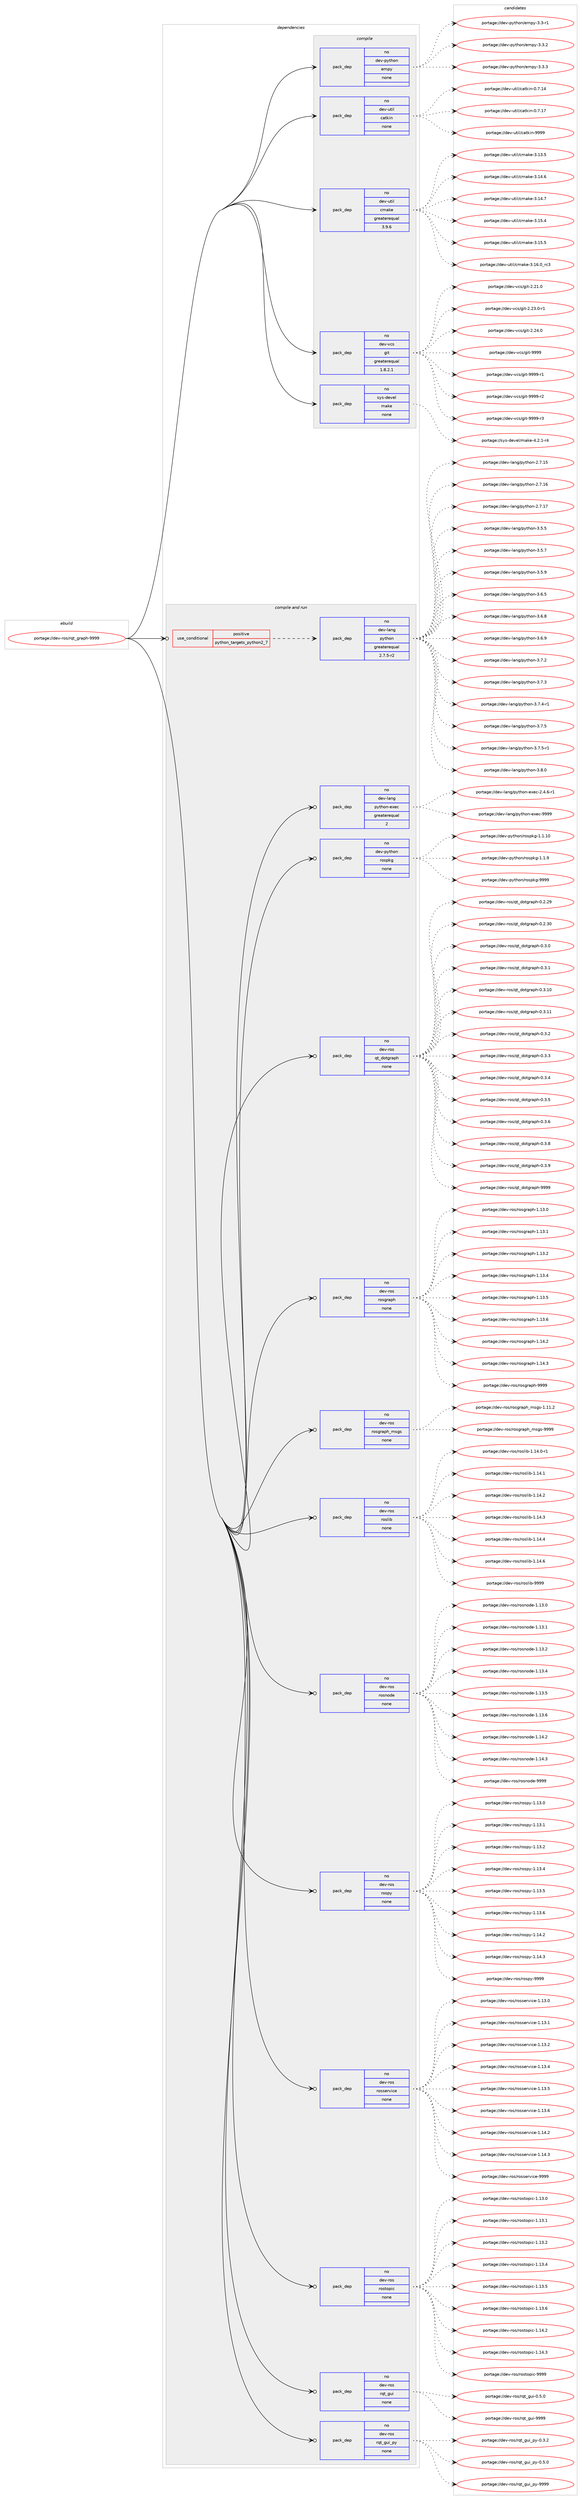 digraph prolog {

# *************
# Graph options
# *************

newrank=true;
concentrate=true;
compound=true;
graph [rankdir=LR,fontname=Helvetica,fontsize=10,ranksep=1.5];#, ranksep=2.5, nodesep=0.2];
edge  [arrowhead=vee];
node  [fontname=Helvetica,fontsize=10];

# **********
# The ebuild
# **********

subgraph cluster_leftcol {
color=gray;
rank=same;
label=<<i>ebuild</i>>;
id [label="portage://dev-ros/rqt_graph-9999", color=red, width=4, href="../dev-ros/rqt_graph-9999.svg"];
}

# ****************
# The dependencies
# ****************

subgraph cluster_midcol {
color=gray;
label=<<i>dependencies</i>>;
subgraph cluster_compile {
fillcolor="#eeeeee";
style=filled;
label=<<i>compile</i>>;
subgraph pack152424 {
dependency200426 [label=<<TABLE BORDER="0" CELLBORDER="1" CELLSPACING="0" CELLPADDING="4" WIDTH="220"><TR><TD ROWSPAN="6" CELLPADDING="30">pack_dep</TD></TR><TR><TD WIDTH="110">no</TD></TR><TR><TD>dev-python</TD></TR><TR><TD>empy</TD></TR><TR><TD>none</TD></TR><TR><TD></TD></TR></TABLE>>, shape=none, color=blue];
}
id:e -> dependency200426:w [weight=20,style="solid",arrowhead="vee"];
subgraph pack152425 {
dependency200427 [label=<<TABLE BORDER="0" CELLBORDER="1" CELLSPACING="0" CELLPADDING="4" WIDTH="220"><TR><TD ROWSPAN="6" CELLPADDING="30">pack_dep</TD></TR><TR><TD WIDTH="110">no</TD></TR><TR><TD>dev-util</TD></TR><TR><TD>catkin</TD></TR><TR><TD>none</TD></TR><TR><TD></TD></TR></TABLE>>, shape=none, color=blue];
}
id:e -> dependency200427:w [weight=20,style="solid",arrowhead="vee"];
subgraph pack152426 {
dependency200428 [label=<<TABLE BORDER="0" CELLBORDER="1" CELLSPACING="0" CELLPADDING="4" WIDTH="220"><TR><TD ROWSPAN="6" CELLPADDING="30">pack_dep</TD></TR><TR><TD WIDTH="110">no</TD></TR><TR><TD>dev-util</TD></TR><TR><TD>cmake</TD></TR><TR><TD>greaterequal</TD></TR><TR><TD>3.9.6</TD></TR></TABLE>>, shape=none, color=blue];
}
id:e -> dependency200428:w [weight=20,style="solid",arrowhead="vee"];
subgraph pack152427 {
dependency200429 [label=<<TABLE BORDER="0" CELLBORDER="1" CELLSPACING="0" CELLPADDING="4" WIDTH="220"><TR><TD ROWSPAN="6" CELLPADDING="30">pack_dep</TD></TR><TR><TD WIDTH="110">no</TD></TR><TR><TD>dev-vcs</TD></TR><TR><TD>git</TD></TR><TR><TD>greaterequal</TD></TR><TR><TD>1.8.2.1</TD></TR></TABLE>>, shape=none, color=blue];
}
id:e -> dependency200429:w [weight=20,style="solid",arrowhead="vee"];
subgraph pack152428 {
dependency200430 [label=<<TABLE BORDER="0" CELLBORDER="1" CELLSPACING="0" CELLPADDING="4" WIDTH="220"><TR><TD ROWSPAN="6" CELLPADDING="30">pack_dep</TD></TR><TR><TD WIDTH="110">no</TD></TR><TR><TD>sys-devel</TD></TR><TR><TD>make</TD></TR><TR><TD>none</TD></TR><TR><TD></TD></TR></TABLE>>, shape=none, color=blue];
}
id:e -> dependency200430:w [weight=20,style="solid",arrowhead="vee"];
}
subgraph cluster_compileandrun {
fillcolor="#eeeeee";
style=filled;
label=<<i>compile and run</i>>;
subgraph cond44574 {
dependency200431 [label=<<TABLE BORDER="0" CELLBORDER="1" CELLSPACING="0" CELLPADDING="4"><TR><TD ROWSPAN="3" CELLPADDING="10">use_conditional</TD></TR><TR><TD>positive</TD></TR><TR><TD>python_targets_python2_7</TD></TR></TABLE>>, shape=none, color=red];
subgraph pack152429 {
dependency200432 [label=<<TABLE BORDER="0" CELLBORDER="1" CELLSPACING="0" CELLPADDING="4" WIDTH="220"><TR><TD ROWSPAN="6" CELLPADDING="30">pack_dep</TD></TR><TR><TD WIDTH="110">no</TD></TR><TR><TD>dev-lang</TD></TR><TR><TD>python</TD></TR><TR><TD>greaterequal</TD></TR><TR><TD>2.7.5-r2</TD></TR></TABLE>>, shape=none, color=blue];
}
dependency200431:e -> dependency200432:w [weight=20,style="dashed",arrowhead="vee"];
}
id:e -> dependency200431:w [weight=20,style="solid",arrowhead="odotvee"];
subgraph pack152430 {
dependency200433 [label=<<TABLE BORDER="0" CELLBORDER="1" CELLSPACING="0" CELLPADDING="4" WIDTH="220"><TR><TD ROWSPAN="6" CELLPADDING="30">pack_dep</TD></TR><TR><TD WIDTH="110">no</TD></TR><TR><TD>dev-lang</TD></TR><TR><TD>python-exec</TD></TR><TR><TD>greaterequal</TD></TR><TR><TD>2</TD></TR></TABLE>>, shape=none, color=blue];
}
id:e -> dependency200433:w [weight=20,style="solid",arrowhead="odotvee"];
subgraph pack152431 {
dependency200434 [label=<<TABLE BORDER="0" CELLBORDER="1" CELLSPACING="0" CELLPADDING="4" WIDTH="220"><TR><TD ROWSPAN="6" CELLPADDING="30">pack_dep</TD></TR><TR><TD WIDTH="110">no</TD></TR><TR><TD>dev-python</TD></TR><TR><TD>rospkg</TD></TR><TR><TD>none</TD></TR><TR><TD></TD></TR></TABLE>>, shape=none, color=blue];
}
id:e -> dependency200434:w [weight=20,style="solid",arrowhead="odotvee"];
subgraph pack152432 {
dependency200435 [label=<<TABLE BORDER="0" CELLBORDER="1" CELLSPACING="0" CELLPADDING="4" WIDTH="220"><TR><TD ROWSPAN="6" CELLPADDING="30">pack_dep</TD></TR><TR><TD WIDTH="110">no</TD></TR><TR><TD>dev-ros</TD></TR><TR><TD>qt_dotgraph</TD></TR><TR><TD>none</TD></TR><TR><TD></TD></TR></TABLE>>, shape=none, color=blue];
}
id:e -> dependency200435:w [weight=20,style="solid",arrowhead="odotvee"];
subgraph pack152433 {
dependency200436 [label=<<TABLE BORDER="0" CELLBORDER="1" CELLSPACING="0" CELLPADDING="4" WIDTH="220"><TR><TD ROWSPAN="6" CELLPADDING="30">pack_dep</TD></TR><TR><TD WIDTH="110">no</TD></TR><TR><TD>dev-ros</TD></TR><TR><TD>rosgraph</TD></TR><TR><TD>none</TD></TR><TR><TD></TD></TR></TABLE>>, shape=none, color=blue];
}
id:e -> dependency200436:w [weight=20,style="solid",arrowhead="odotvee"];
subgraph pack152434 {
dependency200437 [label=<<TABLE BORDER="0" CELLBORDER="1" CELLSPACING="0" CELLPADDING="4" WIDTH="220"><TR><TD ROWSPAN="6" CELLPADDING="30">pack_dep</TD></TR><TR><TD WIDTH="110">no</TD></TR><TR><TD>dev-ros</TD></TR><TR><TD>rosgraph_msgs</TD></TR><TR><TD>none</TD></TR><TR><TD></TD></TR></TABLE>>, shape=none, color=blue];
}
id:e -> dependency200437:w [weight=20,style="solid",arrowhead="odotvee"];
subgraph pack152435 {
dependency200438 [label=<<TABLE BORDER="0" CELLBORDER="1" CELLSPACING="0" CELLPADDING="4" WIDTH="220"><TR><TD ROWSPAN="6" CELLPADDING="30">pack_dep</TD></TR><TR><TD WIDTH="110">no</TD></TR><TR><TD>dev-ros</TD></TR><TR><TD>roslib</TD></TR><TR><TD>none</TD></TR><TR><TD></TD></TR></TABLE>>, shape=none, color=blue];
}
id:e -> dependency200438:w [weight=20,style="solid",arrowhead="odotvee"];
subgraph pack152436 {
dependency200439 [label=<<TABLE BORDER="0" CELLBORDER="1" CELLSPACING="0" CELLPADDING="4" WIDTH="220"><TR><TD ROWSPAN="6" CELLPADDING="30">pack_dep</TD></TR><TR><TD WIDTH="110">no</TD></TR><TR><TD>dev-ros</TD></TR><TR><TD>rosnode</TD></TR><TR><TD>none</TD></TR><TR><TD></TD></TR></TABLE>>, shape=none, color=blue];
}
id:e -> dependency200439:w [weight=20,style="solid",arrowhead="odotvee"];
subgraph pack152437 {
dependency200440 [label=<<TABLE BORDER="0" CELLBORDER="1" CELLSPACING="0" CELLPADDING="4" WIDTH="220"><TR><TD ROWSPAN="6" CELLPADDING="30">pack_dep</TD></TR><TR><TD WIDTH="110">no</TD></TR><TR><TD>dev-ros</TD></TR><TR><TD>rospy</TD></TR><TR><TD>none</TD></TR><TR><TD></TD></TR></TABLE>>, shape=none, color=blue];
}
id:e -> dependency200440:w [weight=20,style="solid",arrowhead="odotvee"];
subgraph pack152438 {
dependency200441 [label=<<TABLE BORDER="0" CELLBORDER="1" CELLSPACING="0" CELLPADDING="4" WIDTH="220"><TR><TD ROWSPAN="6" CELLPADDING="30">pack_dep</TD></TR><TR><TD WIDTH="110">no</TD></TR><TR><TD>dev-ros</TD></TR><TR><TD>rosservice</TD></TR><TR><TD>none</TD></TR><TR><TD></TD></TR></TABLE>>, shape=none, color=blue];
}
id:e -> dependency200441:w [weight=20,style="solid",arrowhead="odotvee"];
subgraph pack152439 {
dependency200442 [label=<<TABLE BORDER="0" CELLBORDER="1" CELLSPACING="0" CELLPADDING="4" WIDTH="220"><TR><TD ROWSPAN="6" CELLPADDING="30">pack_dep</TD></TR><TR><TD WIDTH="110">no</TD></TR><TR><TD>dev-ros</TD></TR><TR><TD>rostopic</TD></TR><TR><TD>none</TD></TR><TR><TD></TD></TR></TABLE>>, shape=none, color=blue];
}
id:e -> dependency200442:w [weight=20,style="solid",arrowhead="odotvee"];
subgraph pack152440 {
dependency200443 [label=<<TABLE BORDER="0" CELLBORDER="1" CELLSPACING="0" CELLPADDING="4" WIDTH="220"><TR><TD ROWSPAN="6" CELLPADDING="30">pack_dep</TD></TR><TR><TD WIDTH="110">no</TD></TR><TR><TD>dev-ros</TD></TR><TR><TD>rqt_gui</TD></TR><TR><TD>none</TD></TR><TR><TD></TD></TR></TABLE>>, shape=none, color=blue];
}
id:e -> dependency200443:w [weight=20,style="solid",arrowhead="odotvee"];
subgraph pack152441 {
dependency200444 [label=<<TABLE BORDER="0" CELLBORDER="1" CELLSPACING="0" CELLPADDING="4" WIDTH="220"><TR><TD ROWSPAN="6" CELLPADDING="30">pack_dep</TD></TR><TR><TD WIDTH="110">no</TD></TR><TR><TD>dev-ros</TD></TR><TR><TD>rqt_gui_py</TD></TR><TR><TD>none</TD></TR><TR><TD></TD></TR></TABLE>>, shape=none, color=blue];
}
id:e -> dependency200444:w [weight=20,style="solid",arrowhead="odotvee"];
}
subgraph cluster_run {
fillcolor="#eeeeee";
style=filled;
label=<<i>run</i>>;
}
}

# **************
# The candidates
# **************

subgraph cluster_choices {
rank=same;
color=gray;
label=<<i>candidates</i>>;

subgraph choice152424 {
color=black;
nodesep=1;
choiceportage1001011184511212111610411111047101109112121455146514511449 [label="portage://dev-python/empy-3.3-r1", color=red, width=4,href="../dev-python/empy-3.3-r1.svg"];
choiceportage1001011184511212111610411111047101109112121455146514650 [label="portage://dev-python/empy-3.3.2", color=red, width=4,href="../dev-python/empy-3.3.2.svg"];
choiceportage1001011184511212111610411111047101109112121455146514651 [label="portage://dev-python/empy-3.3.3", color=red, width=4,href="../dev-python/empy-3.3.3.svg"];
dependency200426:e -> choiceportage1001011184511212111610411111047101109112121455146514511449:w [style=dotted,weight="100"];
dependency200426:e -> choiceportage1001011184511212111610411111047101109112121455146514650:w [style=dotted,weight="100"];
dependency200426:e -> choiceportage1001011184511212111610411111047101109112121455146514651:w [style=dotted,weight="100"];
}
subgraph choice152425 {
color=black;
nodesep=1;
choiceportage1001011184511711610510847999711610710511045484655464952 [label="portage://dev-util/catkin-0.7.14", color=red, width=4,href="../dev-util/catkin-0.7.14.svg"];
choiceportage1001011184511711610510847999711610710511045484655464955 [label="portage://dev-util/catkin-0.7.17", color=red, width=4,href="../dev-util/catkin-0.7.17.svg"];
choiceportage100101118451171161051084799971161071051104557575757 [label="portage://dev-util/catkin-9999", color=red, width=4,href="../dev-util/catkin-9999.svg"];
dependency200427:e -> choiceportage1001011184511711610510847999711610710511045484655464952:w [style=dotted,weight="100"];
dependency200427:e -> choiceportage1001011184511711610510847999711610710511045484655464955:w [style=dotted,weight="100"];
dependency200427:e -> choiceportage100101118451171161051084799971161071051104557575757:w [style=dotted,weight="100"];
}
subgraph choice152426 {
color=black;
nodesep=1;
choiceportage1001011184511711610510847991099710710145514649514653 [label="portage://dev-util/cmake-3.13.5", color=red, width=4,href="../dev-util/cmake-3.13.5.svg"];
choiceportage1001011184511711610510847991099710710145514649524654 [label="portage://dev-util/cmake-3.14.6", color=red, width=4,href="../dev-util/cmake-3.14.6.svg"];
choiceportage1001011184511711610510847991099710710145514649524655 [label="portage://dev-util/cmake-3.14.7", color=red, width=4,href="../dev-util/cmake-3.14.7.svg"];
choiceportage1001011184511711610510847991099710710145514649534652 [label="portage://dev-util/cmake-3.15.4", color=red, width=4,href="../dev-util/cmake-3.15.4.svg"];
choiceportage1001011184511711610510847991099710710145514649534653 [label="portage://dev-util/cmake-3.15.5", color=red, width=4,href="../dev-util/cmake-3.15.5.svg"];
choiceportage1001011184511711610510847991099710710145514649544648951149951 [label="portage://dev-util/cmake-3.16.0_rc3", color=red, width=4,href="../dev-util/cmake-3.16.0_rc3.svg"];
dependency200428:e -> choiceportage1001011184511711610510847991099710710145514649514653:w [style=dotted,weight="100"];
dependency200428:e -> choiceportage1001011184511711610510847991099710710145514649524654:w [style=dotted,weight="100"];
dependency200428:e -> choiceportage1001011184511711610510847991099710710145514649524655:w [style=dotted,weight="100"];
dependency200428:e -> choiceportage1001011184511711610510847991099710710145514649534652:w [style=dotted,weight="100"];
dependency200428:e -> choiceportage1001011184511711610510847991099710710145514649534653:w [style=dotted,weight="100"];
dependency200428:e -> choiceportage1001011184511711610510847991099710710145514649544648951149951:w [style=dotted,weight="100"];
}
subgraph choice152427 {
color=black;
nodesep=1;
choiceportage10010111845118991154710310511645504650494648 [label="portage://dev-vcs/git-2.21.0", color=red, width=4,href="../dev-vcs/git-2.21.0.svg"];
choiceportage100101118451189911547103105116455046505146484511449 [label="portage://dev-vcs/git-2.23.0-r1", color=red, width=4,href="../dev-vcs/git-2.23.0-r1.svg"];
choiceportage10010111845118991154710310511645504650524648 [label="portage://dev-vcs/git-2.24.0", color=red, width=4,href="../dev-vcs/git-2.24.0.svg"];
choiceportage1001011184511899115471031051164557575757 [label="portage://dev-vcs/git-9999", color=red, width=4,href="../dev-vcs/git-9999.svg"];
choiceportage10010111845118991154710310511645575757574511449 [label="portage://dev-vcs/git-9999-r1", color=red, width=4,href="../dev-vcs/git-9999-r1.svg"];
choiceportage10010111845118991154710310511645575757574511450 [label="portage://dev-vcs/git-9999-r2", color=red, width=4,href="../dev-vcs/git-9999-r2.svg"];
choiceportage10010111845118991154710310511645575757574511451 [label="portage://dev-vcs/git-9999-r3", color=red, width=4,href="../dev-vcs/git-9999-r3.svg"];
dependency200429:e -> choiceportage10010111845118991154710310511645504650494648:w [style=dotted,weight="100"];
dependency200429:e -> choiceportage100101118451189911547103105116455046505146484511449:w [style=dotted,weight="100"];
dependency200429:e -> choiceportage10010111845118991154710310511645504650524648:w [style=dotted,weight="100"];
dependency200429:e -> choiceportage1001011184511899115471031051164557575757:w [style=dotted,weight="100"];
dependency200429:e -> choiceportage10010111845118991154710310511645575757574511449:w [style=dotted,weight="100"];
dependency200429:e -> choiceportage10010111845118991154710310511645575757574511450:w [style=dotted,weight="100"];
dependency200429:e -> choiceportage10010111845118991154710310511645575757574511451:w [style=dotted,weight="100"];
}
subgraph choice152428 {
color=black;
nodesep=1;
choiceportage1151211154510010111810110847109971071014552465046494511452 [label="portage://sys-devel/make-4.2.1-r4", color=red, width=4,href="../sys-devel/make-4.2.1-r4.svg"];
dependency200430:e -> choiceportage1151211154510010111810110847109971071014552465046494511452:w [style=dotted,weight="100"];
}
subgraph choice152429 {
color=black;
nodesep=1;
choiceportage10010111845108971101034711212111610411111045504655464953 [label="portage://dev-lang/python-2.7.15", color=red, width=4,href="../dev-lang/python-2.7.15.svg"];
choiceportage10010111845108971101034711212111610411111045504655464954 [label="portage://dev-lang/python-2.7.16", color=red, width=4,href="../dev-lang/python-2.7.16.svg"];
choiceportage10010111845108971101034711212111610411111045504655464955 [label="portage://dev-lang/python-2.7.17", color=red, width=4,href="../dev-lang/python-2.7.17.svg"];
choiceportage100101118451089711010347112121116104111110455146534653 [label="portage://dev-lang/python-3.5.5", color=red, width=4,href="../dev-lang/python-3.5.5.svg"];
choiceportage100101118451089711010347112121116104111110455146534655 [label="portage://dev-lang/python-3.5.7", color=red, width=4,href="../dev-lang/python-3.5.7.svg"];
choiceportage100101118451089711010347112121116104111110455146534657 [label="portage://dev-lang/python-3.5.9", color=red, width=4,href="../dev-lang/python-3.5.9.svg"];
choiceportage100101118451089711010347112121116104111110455146544653 [label="portage://dev-lang/python-3.6.5", color=red, width=4,href="../dev-lang/python-3.6.5.svg"];
choiceportage100101118451089711010347112121116104111110455146544656 [label="portage://dev-lang/python-3.6.8", color=red, width=4,href="../dev-lang/python-3.6.8.svg"];
choiceportage100101118451089711010347112121116104111110455146544657 [label="portage://dev-lang/python-3.6.9", color=red, width=4,href="../dev-lang/python-3.6.9.svg"];
choiceportage100101118451089711010347112121116104111110455146554650 [label="portage://dev-lang/python-3.7.2", color=red, width=4,href="../dev-lang/python-3.7.2.svg"];
choiceportage100101118451089711010347112121116104111110455146554651 [label="portage://dev-lang/python-3.7.3", color=red, width=4,href="../dev-lang/python-3.7.3.svg"];
choiceportage1001011184510897110103471121211161041111104551465546524511449 [label="portage://dev-lang/python-3.7.4-r1", color=red, width=4,href="../dev-lang/python-3.7.4-r1.svg"];
choiceportage100101118451089711010347112121116104111110455146554653 [label="portage://dev-lang/python-3.7.5", color=red, width=4,href="../dev-lang/python-3.7.5.svg"];
choiceportage1001011184510897110103471121211161041111104551465546534511449 [label="portage://dev-lang/python-3.7.5-r1", color=red, width=4,href="../dev-lang/python-3.7.5-r1.svg"];
choiceportage100101118451089711010347112121116104111110455146564648 [label="portage://dev-lang/python-3.8.0", color=red, width=4,href="../dev-lang/python-3.8.0.svg"];
dependency200432:e -> choiceportage10010111845108971101034711212111610411111045504655464953:w [style=dotted,weight="100"];
dependency200432:e -> choiceportage10010111845108971101034711212111610411111045504655464954:w [style=dotted,weight="100"];
dependency200432:e -> choiceportage10010111845108971101034711212111610411111045504655464955:w [style=dotted,weight="100"];
dependency200432:e -> choiceportage100101118451089711010347112121116104111110455146534653:w [style=dotted,weight="100"];
dependency200432:e -> choiceportage100101118451089711010347112121116104111110455146534655:w [style=dotted,weight="100"];
dependency200432:e -> choiceportage100101118451089711010347112121116104111110455146534657:w [style=dotted,weight="100"];
dependency200432:e -> choiceportage100101118451089711010347112121116104111110455146544653:w [style=dotted,weight="100"];
dependency200432:e -> choiceportage100101118451089711010347112121116104111110455146544656:w [style=dotted,weight="100"];
dependency200432:e -> choiceportage100101118451089711010347112121116104111110455146544657:w [style=dotted,weight="100"];
dependency200432:e -> choiceportage100101118451089711010347112121116104111110455146554650:w [style=dotted,weight="100"];
dependency200432:e -> choiceportage100101118451089711010347112121116104111110455146554651:w [style=dotted,weight="100"];
dependency200432:e -> choiceportage1001011184510897110103471121211161041111104551465546524511449:w [style=dotted,weight="100"];
dependency200432:e -> choiceportage100101118451089711010347112121116104111110455146554653:w [style=dotted,weight="100"];
dependency200432:e -> choiceportage1001011184510897110103471121211161041111104551465546534511449:w [style=dotted,weight="100"];
dependency200432:e -> choiceportage100101118451089711010347112121116104111110455146564648:w [style=dotted,weight="100"];
}
subgraph choice152430 {
color=black;
nodesep=1;
choiceportage10010111845108971101034711212111610411111045101120101994550465246544511449 [label="portage://dev-lang/python-exec-2.4.6-r1", color=red, width=4,href="../dev-lang/python-exec-2.4.6-r1.svg"];
choiceportage10010111845108971101034711212111610411111045101120101994557575757 [label="portage://dev-lang/python-exec-9999", color=red, width=4,href="../dev-lang/python-exec-9999.svg"];
dependency200433:e -> choiceportage10010111845108971101034711212111610411111045101120101994550465246544511449:w [style=dotted,weight="100"];
dependency200433:e -> choiceportage10010111845108971101034711212111610411111045101120101994557575757:w [style=dotted,weight="100"];
}
subgraph choice152431 {
color=black;
nodesep=1;
choiceportage100101118451121211161041111104711411111511210710345494649464948 [label="portage://dev-python/rospkg-1.1.10", color=red, width=4,href="../dev-python/rospkg-1.1.10.svg"];
choiceportage1001011184511212111610411111047114111115112107103454946494657 [label="portage://dev-python/rospkg-1.1.9", color=red, width=4,href="../dev-python/rospkg-1.1.9.svg"];
choiceportage10010111845112121116104111110471141111151121071034557575757 [label="portage://dev-python/rospkg-9999", color=red, width=4,href="../dev-python/rospkg-9999.svg"];
dependency200434:e -> choiceportage100101118451121211161041111104711411111511210710345494649464948:w [style=dotted,weight="100"];
dependency200434:e -> choiceportage1001011184511212111610411111047114111115112107103454946494657:w [style=dotted,weight="100"];
dependency200434:e -> choiceportage10010111845112121116104111110471141111151121071034557575757:w [style=dotted,weight="100"];
}
subgraph choice152432 {
color=black;
nodesep=1;
choiceportage1001011184511411111547113116951001111161031149711210445484650465057 [label="portage://dev-ros/qt_dotgraph-0.2.29", color=red, width=4,href="../dev-ros/qt_dotgraph-0.2.29.svg"];
choiceportage1001011184511411111547113116951001111161031149711210445484650465148 [label="portage://dev-ros/qt_dotgraph-0.2.30", color=red, width=4,href="../dev-ros/qt_dotgraph-0.2.30.svg"];
choiceportage10010111845114111115471131169510011111610311497112104454846514648 [label="portage://dev-ros/qt_dotgraph-0.3.0", color=red, width=4,href="../dev-ros/qt_dotgraph-0.3.0.svg"];
choiceportage10010111845114111115471131169510011111610311497112104454846514649 [label="portage://dev-ros/qt_dotgraph-0.3.1", color=red, width=4,href="../dev-ros/qt_dotgraph-0.3.1.svg"];
choiceportage1001011184511411111547113116951001111161031149711210445484651464948 [label="portage://dev-ros/qt_dotgraph-0.3.10", color=red, width=4,href="../dev-ros/qt_dotgraph-0.3.10.svg"];
choiceportage1001011184511411111547113116951001111161031149711210445484651464949 [label="portage://dev-ros/qt_dotgraph-0.3.11", color=red, width=4,href="../dev-ros/qt_dotgraph-0.3.11.svg"];
choiceportage10010111845114111115471131169510011111610311497112104454846514650 [label="portage://dev-ros/qt_dotgraph-0.3.2", color=red, width=4,href="../dev-ros/qt_dotgraph-0.3.2.svg"];
choiceportage10010111845114111115471131169510011111610311497112104454846514651 [label="portage://dev-ros/qt_dotgraph-0.3.3", color=red, width=4,href="../dev-ros/qt_dotgraph-0.3.3.svg"];
choiceportage10010111845114111115471131169510011111610311497112104454846514652 [label="portage://dev-ros/qt_dotgraph-0.3.4", color=red, width=4,href="../dev-ros/qt_dotgraph-0.3.4.svg"];
choiceportage10010111845114111115471131169510011111610311497112104454846514653 [label="portage://dev-ros/qt_dotgraph-0.3.5", color=red, width=4,href="../dev-ros/qt_dotgraph-0.3.5.svg"];
choiceportage10010111845114111115471131169510011111610311497112104454846514654 [label="portage://dev-ros/qt_dotgraph-0.3.6", color=red, width=4,href="../dev-ros/qt_dotgraph-0.3.6.svg"];
choiceportage10010111845114111115471131169510011111610311497112104454846514656 [label="portage://dev-ros/qt_dotgraph-0.3.8", color=red, width=4,href="../dev-ros/qt_dotgraph-0.3.8.svg"];
choiceportage10010111845114111115471131169510011111610311497112104454846514657 [label="portage://dev-ros/qt_dotgraph-0.3.9", color=red, width=4,href="../dev-ros/qt_dotgraph-0.3.9.svg"];
choiceportage100101118451141111154711311695100111116103114971121044557575757 [label="portage://dev-ros/qt_dotgraph-9999", color=red, width=4,href="../dev-ros/qt_dotgraph-9999.svg"];
dependency200435:e -> choiceportage1001011184511411111547113116951001111161031149711210445484650465057:w [style=dotted,weight="100"];
dependency200435:e -> choiceportage1001011184511411111547113116951001111161031149711210445484650465148:w [style=dotted,weight="100"];
dependency200435:e -> choiceportage10010111845114111115471131169510011111610311497112104454846514648:w [style=dotted,weight="100"];
dependency200435:e -> choiceportage10010111845114111115471131169510011111610311497112104454846514649:w [style=dotted,weight="100"];
dependency200435:e -> choiceportage1001011184511411111547113116951001111161031149711210445484651464948:w [style=dotted,weight="100"];
dependency200435:e -> choiceportage1001011184511411111547113116951001111161031149711210445484651464949:w [style=dotted,weight="100"];
dependency200435:e -> choiceportage10010111845114111115471131169510011111610311497112104454846514650:w [style=dotted,weight="100"];
dependency200435:e -> choiceportage10010111845114111115471131169510011111610311497112104454846514651:w [style=dotted,weight="100"];
dependency200435:e -> choiceportage10010111845114111115471131169510011111610311497112104454846514652:w [style=dotted,weight="100"];
dependency200435:e -> choiceportage10010111845114111115471131169510011111610311497112104454846514653:w [style=dotted,weight="100"];
dependency200435:e -> choiceportage10010111845114111115471131169510011111610311497112104454846514654:w [style=dotted,weight="100"];
dependency200435:e -> choiceportage10010111845114111115471131169510011111610311497112104454846514656:w [style=dotted,weight="100"];
dependency200435:e -> choiceportage10010111845114111115471131169510011111610311497112104454846514657:w [style=dotted,weight="100"];
dependency200435:e -> choiceportage100101118451141111154711311695100111116103114971121044557575757:w [style=dotted,weight="100"];
}
subgraph choice152433 {
color=black;
nodesep=1;
choiceportage10010111845114111115471141111151031149711210445494649514648 [label="portage://dev-ros/rosgraph-1.13.0", color=red, width=4,href="../dev-ros/rosgraph-1.13.0.svg"];
choiceportage10010111845114111115471141111151031149711210445494649514649 [label="portage://dev-ros/rosgraph-1.13.1", color=red, width=4,href="../dev-ros/rosgraph-1.13.1.svg"];
choiceportage10010111845114111115471141111151031149711210445494649514650 [label="portage://dev-ros/rosgraph-1.13.2", color=red, width=4,href="../dev-ros/rosgraph-1.13.2.svg"];
choiceportage10010111845114111115471141111151031149711210445494649514652 [label="portage://dev-ros/rosgraph-1.13.4", color=red, width=4,href="../dev-ros/rosgraph-1.13.4.svg"];
choiceportage10010111845114111115471141111151031149711210445494649514653 [label="portage://dev-ros/rosgraph-1.13.5", color=red, width=4,href="../dev-ros/rosgraph-1.13.5.svg"];
choiceportage10010111845114111115471141111151031149711210445494649514654 [label="portage://dev-ros/rosgraph-1.13.6", color=red, width=4,href="../dev-ros/rosgraph-1.13.6.svg"];
choiceportage10010111845114111115471141111151031149711210445494649524650 [label="portage://dev-ros/rosgraph-1.14.2", color=red, width=4,href="../dev-ros/rosgraph-1.14.2.svg"];
choiceportage10010111845114111115471141111151031149711210445494649524651 [label="portage://dev-ros/rosgraph-1.14.3", color=red, width=4,href="../dev-ros/rosgraph-1.14.3.svg"];
choiceportage1001011184511411111547114111115103114971121044557575757 [label="portage://dev-ros/rosgraph-9999", color=red, width=4,href="../dev-ros/rosgraph-9999.svg"];
dependency200436:e -> choiceportage10010111845114111115471141111151031149711210445494649514648:w [style=dotted,weight="100"];
dependency200436:e -> choiceportage10010111845114111115471141111151031149711210445494649514649:w [style=dotted,weight="100"];
dependency200436:e -> choiceportage10010111845114111115471141111151031149711210445494649514650:w [style=dotted,weight="100"];
dependency200436:e -> choiceportage10010111845114111115471141111151031149711210445494649514652:w [style=dotted,weight="100"];
dependency200436:e -> choiceportage10010111845114111115471141111151031149711210445494649514653:w [style=dotted,weight="100"];
dependency200436:e -> choiceportage10010111845114111115471141111151031149711210445494649514654:w [style=dotted,weight="100"];
dependency200436:e -> choiceportage10010111845114111115471141111151031149711210445494649524650:w [style=dotted,weight="100"];
dependency200436:e -> choiceportage10010111845114111115471141111151031149711210445494649524651:w [style=dotted,weight="100"];
dependency200436:e -> choiceportage1001011184511411111547114111115103114971121044557575757:w [style=dotted,weight="100"];
}
subgraph choice152434 {
color=black;
nodesep=1;
choiceportage1001011184511411111547114111115103114971121049510911510311545494649494650 [label="portage://dev-ros/rosgraph_msgs-1.11.2", color=red, width=4,href="../dev-ros/rosgraph_msgs-1.11.2.svg"];
choiceportage100101118451141111154711411111510311497112104951091151031154557575757 [label="portage://dev-ros/rosgraph_msgs-9999", color=red, width=4,href="../dev-ros/rosgraph_msgs-9999.svg"];
dependency200437:e -> choiceportage1001011184511411111547114111115103114971121049510911510311545494649494650:w [style=dotted,weight="100"];
dependency200437:e -> choiceportage100101118451141111154711411111510311497112104951091151031154557575757:w [style=dotted,weight="100"];
}
subgraph choice152435 {
color=black;
nodesep=1;
choiceportage100101118451141111154711411111510810598454946495246484511449 [label="portage://dev-ros/roslib-1.14.0-r1", color=red, width=4,href="../dev-ros/roslib-1.14.0-r1.svg"];
choiceportage10010111845114111115471141111151081059845494649524649 [label="portage://dev-ros/roslib-1.14.1", color=red, width=4,href="../dev-ros/roslib-1.14.1.svg"];
choiceportage10010111845114111115471141111151081059845494649524650 [label="portage://dev-ros/roslib-1.14.2", color=red, width=4,href="../dev-ros/roslib-1.14.2.svg"];
choiceportage10010111845114111115471141111151081059845494649524651 [label="portage://dev-ros/roslib-1.14.3", color=red, width=4,href="../dev-ros/roslib-1.14.3.svg"];
choiceportage10010111845114111115471141111151081059845494649524652 [label="portage://dev-ros/roslib-1.14.4", color=red, width=4,href="../dev-ros/roslib-1.14.4.svg"];
choiceportage10010111845114111115471141111151081059845494649524654 [label="portage://dev-ros/roslib-1.14.6", color=red, width=4,href="../dev-ros/roslib-1.14.6.svg"];
choiceportage1001011184511411111547114111115108105984557575757 [label="portage://dev-ros/roslib-9999", color=red, width=4,href="../dev-ros/roslib-9999.svg"];
dependency200438:e -> choiceportage100101118451141111154711411111510810598454946495246484511449:w [style=dotted,weight="100"];
dependency200438:e -> choiceportage10010111845114111115471141111151081059845494649524649:w [style=dotted,weight="100"];
dependency200438:e -> choiceportage10010111845114111115471141111151081059845494649524650:w [style=dotted,weight="100"];
dependency200438:e -> choiceportage10010111845114111115471141111151081059845494649524651:w [style=dotted,weight="100"];
dependency200438:e -> choiceportage10010111845114111115471141111151081059845494649524652:w [style=dotted,weight="100"];
dependency200438:e -> choiceportage10010111845114111115471141111151081059845494649524654:w [style=dotted,weight="100"];
dependency200438:e -> choiceportage1001011184511411111547114111115108105984557575757:w [style=dotted,weight="100"];
}
subgraph choice152436 {
color=black;
nodesep=1;
choiceportage100101118451141111154711411111511011110010145494649514648 [label="portage://dev-ros/rosnode-1.13.0", color=red, width=4,href="../dev-ros/rosnode-1.13.0.svg"];
choiceportage100101118451141111154711411111511011110010145494649514649 [label="portage://dev-ros/rosnode-1.13.1", color=red, width=4,href="../dev-ros/rosnode-1.13.1.svg"];
choiceportage100101118451141111154711411111511011110010145494649514650 [label="portage://dev-ros/rosnode-1.13.2", color=red, width=4,href="../dev-ros/rosnode-1.13.2.svg"];
choiceportage100101118451141111154711411111511011110010145494649514652 [label="portage://dev-ros/rosnode-1.13.4", color=red, width=4,href="../dev-ros/rosnode-1.13.4.svg"];
choiceportage100101118451141111154711411111511011110010145494649514653 [label="portage://dev-ros/rosnode-1.13.5", color=red, width=4,href="../dev-ros/rosnode-1.13.5.svg"];
choiceportage100101118451141111154711411111511011110010145494649514654 [label="portage://dev-ros/rosnode-1.13.6", color=red, width=4,href="../dev-ros/rosnode-1.13.6.svg"];
choiceportage100101118451141111154711411111511011110010145494649524650 [label="portage://dev-ros/rosnode-1.14.2", color=red, width=4,href="../dev-ros/rosnode-1.14.2.svg"];
choiceportage100101118451141111154711411111511011110010145494649524651 [label="portage://dev-ros/rosnode-1.14.3", color=red, width=4,href="../dev-ros/rosnode-1.14.3.svg"];
choiceportage10010111845114111115471141111151101111001014557575757 [label="portage://dev-ros/rosnode-9999", color=red, width=4,href="../dev-ros/rosnode-9999.svg"];
dependency200439:e -> choiceportage100101118451141111154711411111511011110010145494649514648:w [style=dotted,weight="100"];
dependency200439:e -> choiceportage100101118451141111154711411111511011110010145494649514649:w [style=dotted,weight="100"];
dependency200439:e -> choiceportage100101118451141111154711411111511011110010145494649514650:w [style=dotted,weight="100"];
dependency200439:e -> choiceportage100101118451141111154711411111511011110010145494649514652:w [style=dotted,weight="100"];
dependency200439:e -> choiceportage100101118451141111154711411111511011110010145494649514653:w [style=dotted,weight="100"];
dependency200439:e -> choiceportage100101118451141111154711411111511011110010145494649514654:w [style=dotted,weight="100"];
dependency200439:e -> choiceportage100101118451141111154711411111511011110010145494649524650:w [style=dotted,weight="100"];
dependency200439:e -> choiceportage100101118451141111154711411111511011110010145494649524651:w [style=dotted,weight="100"];
dependency200439:e -> choiceportage10010111845114111115471141111151101111001014557575757:w [style=dotted,weight="100"];
}
subgraph choice152437 {
color=black;
nodesep=1;
choiceportage100101118451141111154711411111511212145494649514648 [label="portage://dev-ros/rospy-1.13.0", color=red, width=4,href="../dev-ros/rospy-1.13.0.svg"];
choiceportage100101118451141111154711411111511212145494649514649 [label="portage://dev-ros/rospy-1.13.1", color=red, width=4,href="../dev-ros/rospy-1.13.1.svg"];
choiceportage100101118451141111154711411111511212145494649514650 [label="portage://dev-ros/rospy-1.13.2", color=red, width=4,href="../dev-ros/rospy-1.13.2.svg"];
choiceportage100101118451141111154711411111511212145494649514652 [label="portage://dev-ros/rospy-1.13.4", color=red, width=4,href="../dev-ros/rospy-1.13.4.svg"];
choiceportage100101118451141111154711411111511212145494649514653 [label="portage://dev-ros/rospy-1.13.5", color=red, width=4,href="../dev-ros/rospy-1.13.5.svg"];
choiceportage100101118451141111154711411111511212145494649514654 [label="portage://dev-ros/rospy-1.13.6", color=red, width=4,href="../dev-ros/rospy-1.13.6.svg"];
choiceportage100101118451141111154711411111511212145494649524650 [label="portage://dev-ros/rospy-1.14.2", color=red, width=4,href="../dev-ros/rospy-1.14.2.svg"];
choiceportage100101118451141111154711411111511212145494649524651 [label="portage://dev-ros/rospy-1.14.3", color=red, width=4,href="../dev-ros/rospy-1.14.3.svg"];
choiceportage10010111845114111115471141111151121214557575757 [label="portage://dev-ros/rospy-9999", color=red, width=4,href="../dev-ros/rospy-9999.svg"];
dependency200440:e -> choiceportage100101118451141111154711411111511212145494649514648:w [style=dotted,weight="100"];
dependency200440:e -> choiceportage100101118451141111154711411111511212145494649514649:w [style=dotted,weight="100"];
dependency200440:e -> choiceportage100101118451141111154711411111511212145494649514650:w [style=dotted,weight="100"];
dependency200440:e -> choiceportage100101118451141111154711411111511212145494649514652:w [style=dotted,weight="100"];
dependency200440:e -> choiceportage100101118451141111154711411111511212145494649514653:w [style=dotted,weight="100"];
dependency200440:e -> choiceportage100101118451141111154711411111511212145494649514654:w [style=dotted,weight="100"];
dependency200440:e -> choiceportage100101118451141111154711411111511212145494649524650:w [style=dotted,weight="100"];
dependency200440:e -> choiceportage100101118451141111154711411111511212145494649524651:w [style=dotted,weight="100"];
dependency200440:e -> choiceportage10010111845114111115471141111151121214557575757:w [style=dotted,weight="100"];
}
subgraph choice152438 {
color=black;
nodesep=1;
choiceportage10010111845114111115471141111151151011141181059910145494649514648 [label="portage://dev-ros/rosservice-1.13.0", color=red, width=4,href="../dev-ros/rosservice-1.13.0.svg"];
choiceportage10010111845114111115471141111151151011141181059910145494649514649 [label="portage://dev-ros/rosservice-1.13.1", color=red, width=4,href="../dev-ros/rosservice-1.13.1.svg"];
choiceportage10010111845114111115471141111151151011141181059910145494649514650 [label="portage://dev-ros/rosservice-1.13.2", color=red, width=4,href="../dev-ros/rosservice-1.13.2.svg"];
choiceportage10010111845114111115471141111151151011141181059910145494649514652 [label="portage://dev-ros/rosservice-1.13.4", color=red, width=4,href="../dev-ros/rosservice-1.13.4.svg"];
choiceportage10010111845114111115471141111151151011141181059910145494649514653 [label="portage://dev-ros/rosservice-1.13.5", color=red, width=4,href="../dev-ros/rosservice-1.13.5.svg"];
choiceportage10010111845114111115471141111151151011141181059910145494649514654 [label="portage://dev-ros/rosservice-1.13.6", color=red, width=4,href="../dev-ros/rosservice-1.13.6.svg"];
choiceportage10010111845114111115471141111151151011141181059910145494649524650 [label="portage://dev-ros/rosservice-1.14.2", color=red, width=4,href="../dev-ros/rosservice-1.14.2.svg"];
choiceportage10010111845114111115471141111151151011141181059910145494649524651 [label="portage://dev-ros/rosservice-1.14.3", color=red, width=4,href="../dev-ros/rosservice-1.14.3.svg"];
choiceportage1001011184511411111547114111115115101114118105991014557575757 [label="portage://dev-ros/rosservice-9999", color=red, width=4,href="../dev-ros/rosservice-9999.svg"];
dependency200441:e -> choiceportage10010111845114111115471141111151151011141181059910145494649514648:w [style=dotted,weight="100"];
dependency200441:e -> choiceportage10010111845114111115471141111151151011141181059910145494649514649:w [style=dotted,weight="100"];
dependency200441:e -> choiceportage10010111845114111115471141111151151011141181059910145494649514650:w [style=dotted,weight="100"];
dependency200441:e -> choiceportage10010111845114111115471141111151151011141181059910145494649514652:w [style=dotted,weight="100"];
dependency200441:e -> choiceportage10010111845114111115471141111151151011141181059910145494649514653:w [style=dotted,weight="100"];
dependency200441:e -> choiceportage10010111845114111115471141111151151011141181059910145494649514654:w [style=dotted,weight="100"];
dependency200441:e -> choiceportage10010111845114111115471141111151151011141181059910145494649524650:w [style=dotted,weight="100"];
dependency200441:e -> choiceportage10010111845114111115471141111151151011141181059910145494649524651:w [style=dotted,weight="100"];
dependency200441:e -> choiceportage1001011184511411111547114111115115101114118105991014557575757:w [style=dotted,weight="100"];
}
subgraph choice152439 {
color=black;
nodesep=1;
choiceportage10010111845114111115471141111151161111121059945494649514648 [label="portage://dev-ros/rostopic-1.13.0", color=red, width=4,href="../dev-ros/rostopic-1.13.0.svg"];
choiceportage10010111845114111115471141111151161111121059945494649514649 [label="portage://dev-ros/rostopic-1.13.1", color=red, width=4,href="../dev-ros/rostopic-1.13.1.svg"];
choiceportage10010111845114111115471141111151161111121059945494649514650 [label="portage://dev-ros/rostopic-1.13.2", color=red, width=4,href="../dev-ros/rostopic-1.13.2.svg"];
choiceportage10010111845114111115471141111151161111121059945494649514652 [label="portage://dev-ros/rostopic-1.13.4", color=red, width=4,href="../dev-ros/rostopic-1.13.4.svg"];
choiceportage10010111845114111115471141111151161111121059945494649514653 [label="portage://dev-ros/rostopic-1.13.5", color=red, width=4,href="../dev-ros/rostopic-1.13.5.svg"];
choiceportage10010111845114111115471141111151161111121059945494649514654 [label="portage://dev-ros/rostopic-1.13.6", color=red, width=4,href="../dev-ros/rostopic-1.13.6.svg"];
choiceportage10010111845114111115471141111151161111121059945494649524650 [label="portage://dev-ros/rostopic-1.14.2", color=red, width=4,href="../dev-ros/rostopic-1.14.2.svg"];
choiceportage10010111845114111115471141111151161111121059945494649524651 [label="portage://dev-ros/rostopic-1.14.3", color=red, width=4,href="../dev-ros/rostopic-1.14.3.svg"];
choiceportage1001011184511411111547114111115116111112105994557575757 [label="portage://dev-ros/rostopic-9999", color=red, width=4,href="../dev-ros/rostopic-9999.svg"];
dependency200442:e -> choiceportage10010111845114111115471141111151161111121059945494649514648:w [style=dotted,weight="100"];
dependency200442:e -> choiceportage10010111845114111115471141111151161111121059945494649514649:w [style=dotted,weight="100"];
dependency200442:e -> choiceportage10010111845114111115471141111151161111121059945494649514650:w [style=dotted,weight="100"];
dependency200442:e -> choiceportage10010111845114111115471141111151161111121059945494649514652:w [style=dotted,weight="100"];
dependency200442:e -> choiceportage10010111845114111115471141111151161111121059945494649514653:w [style=dotted,weight="100"];
dependency200442:e -> choiceportage10010111845114111115471141111151161111121059945494649514654:w [style=dotted,weight="100"];
dependency200442:e -> choiceportage10010111845114111115471141111151161111121059945494649524650:w [style=dotted,weight="100"];
dependency200442:e -> choiceportage10010111845114111115471141111151161111121059945494649524651:w [style=dotted,weight="100"];
dependency200442:e -> choiceportage1001011184511411111547114111115116111112105994557575757:w [style=dotted,weight="100"];
}
subgraph choice152440 {
color=black;
nodesep=1;
choiceportage100101118451141111154711411311695103117105454846534648 [label="portage://dev-ros/rqt_gui-0.5.0", color=red, width=4,href="../dev-ros/rqt_gui-0.5.0.svg"];
choiceportage1001011184511411111547114113116951031171054557575757 [label="portage://dev-ros/rqt_gui-9999", color=red, width=4,href="../dev-ros/rqt_gui-9999.svg"];
dependency200443:e -> choiceportage100101118451141111154711411311695103117105454846534648:w [style=dotted,weight="100"];
dependency200443:e -> choiceportage1001011184511411111547114113116951031171054557575757:w [style=dotted,weight="100"];
}
subgraph choice152441 {
color=black;
nodesep=1;
choiceportage10010111845114111115471141131169510311710595112121454846514650 [label="portage://dev-ros/rqt_gui_py-0.3.2", color=red, width=4,href="../dev-ros/rqt_gui_py-0.3.2.svg"];
choiceportage10010111845114111115471141131169510311710595112121454846534648 [label="portage://dev-ros/rqt_gui_py-0.5.0", color=red, width=4,href="../dev-ros/rqt_gui_py-0.5.0.svg"];
choiceportage100101118451141111154711411311695103117105951121214557575757 [label="portage://dev-ros/rqt_gui_py-9999", color=red, width=4,href="../dev-ros/rqt_gui_py-9999.svg"];
dependency200444:e -> choiceportage10010111845114111115471141131169510311710595112121454846514650:w [style=dotted,weight="100"];
dependency200444:e -> choiceportage10010111845114111115471141131169510311710595112121454846534648:w [style=dotted,weight="100"];
dependency200444:e -> choiceportage100101118451141111154711411311695103117105951121214557575757:w [style=dotted,weight="100"];
}
}

}
